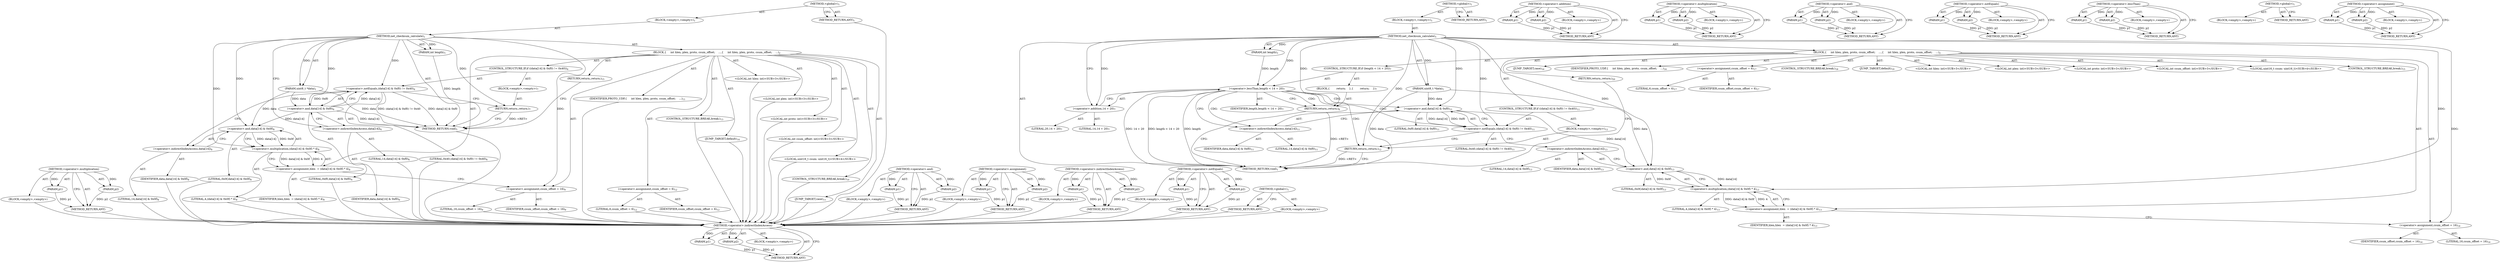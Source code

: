 digraph "&lt;operator&gt;.assignment" {
vulnerable_89 [label=<(METHOD,&lt;operator&gt;.multiplication)>];
vulnerable_90 [label=<(PARAM,p1)>];
vulnerable_91 [label=<(PARAM,p2)>];
vulnerable_92 [label=<(BLOCK,&lt;empty&gt;,&lt;empty&gt;)>];
vulnerable_93 [label=<(METHOD_RETURN,ANY)>];
vulnerable_6 [label=<(METHOD,&lt;global&gt;)<SUB>1</SUB>>];
vulnerable_7 [label=<(BLOCK,&lt;empty&gt;,&lt;empty&gt;)<SUB>1</SUB>>];
vulnerable_8 [label=<(METHOD,net_checksum_calculate)<SUB>1</SUB>>];
vulnerable_9 [label=<(PARAM,uint8_t *data)<SUB>1</SUB>>];
vulnerable_10 [label=<(PARAM,int length)<SUB>1</SUB>>];
vulnerable_11 [label=<(BLOCK,{
     int hlen, plen, proto, csum_offset;
    ...,{
     int hlen, plen, proto, csum_offset;
    ...)<SUB>2</SUB>>];
vulnerable_12 [label="<(LOCAL,int hlen: int)<SUB>3</SUB>>"];
vulnerable_13 [label="<(LOCAL,int plen: int)<SUB>3</SUB>>"];
vulnerable_14 [label="<(LOCAL,int proto: int)<SUB>3</SUB>>"];
vulnerable_15 [label="<(LOCAL,int csum_offset: int)<SUB>3</SUB>>"];
vulnerable_16 [label="<(LOCAL,uint16_t csum: uint16_t)<SUB>4</SUB>>"];
vulnerable_17 [label=<(CONTROL_STRUCTURE,IF,if ((data[14] &amp; 0xf0) != 0x40))<SUB>6</SUB>>];
vulnerable_18 [label=<(&lt;operator&gt;.notEquals,(data[14] &amp; 0xf0) != 0x40)<SUB>6</SUB>>];
vulnerable_19 [label=<(&lt;operator&gt;.and,data[14] &amp; 0xf0)<SUB>6</SUB>>];
vulnerable_20 [label=<(&lt;operator&gt;.indirectIndexAccess,data[14])<SUB>6</SUB>>];
vulnerable_21 [label=<(IDENTIFIER,data,data[14] &amp; 0xf0)<SUB>6</SUB>>];
vulnerable_22 [label=<(LITERAL,14,data[14] &amp; 0xf0)<SUB>6</SUB>>];
vulnerable_23 [label=<(LITERAL,0xf0,data[14] &amp; 0xf0)<SUB>6</SUB>>];
vulnerable_24 [label=<(LITERAL,0x40,(data[14] &amp; 0xf0) != 0x40)<SUB>6</SUB>>];
vulnerable_25 [label=<(BLOCK,&lt;empty&gt;,&lt;empty&gt;)<SUB>7</SUB>>];
vulnerable_26 [label=<(RETURN,return;,return;)<SUB>7</SUB>>];
vulnerable_27 [label=<(&lt;operator&gt;.assignment,hlen  = (data[14] &amp; 0x0f) * 4)<SUB>8</SUB>>];
vulnerable_28 [label=<(IDENTIFIER,hlen,hlen  = (data[14] &amp; 0x0f) * 4)<SUB>8</SUB>>];
vulnerable_29 [label=<(&lt;operator&gt;.multiplication,(data[14] &amp; 0x0f) * 4)<SUB>8</SUB>>];
vulnerable_30 [label=<(&lt;operator&gt;.and,data[14] &amp; 0x0f)<SUB>8</SUB>>];
vulnerable_31 [label=<(&lt;operator&gt;.indirectIndexAccess,data[14])<SUB>8</SUB>>];
vulnerable_32 [label=<(IDENTIFIER,data,data[14] &amp; 0x0f)<SUB>8</SUB>>];
vulnerable_33 [label=<(LITERAL,14,data[14] &amp; 0x0f)<SUB>8</SUB>>];
vulnerable_34 [label=<(LITERAL,0x0f,data[14] &amp; 0x0f)<SUB>8</SUB>>];
vulnerable_35 [label=<(LITERAL,4,(data[14] &amp; 0x0f) * 4)<SUB>8</SUB>>];
vulnerable_36 [label=<(&lt;operator&gt;.assignment,csum_offset = 16)<SUB>9</SUB>>];
vulnerable_37 [label=<(IDENTIFIER,csum_offset,csum_offset = 16)<SUB>9</SUB>>];
vulnerable_38 [label=<(LITERAL,16,csum_offset = 16)<SUB>9</SUB>>];
vulnerable_39 [label=<(CONTROL_STRUCTURE,BREAK,break;)<SUB>10</SUB>>];
vulnerable_40 [label=<(JUMP_TARGET,case)<SUB>11</SUB>>];
vulnerable_41 [label=<(IDENTIFIER,PROTO_UDP,{
     int hlen, plen, proto, csum_offset;
    ...)<SUB>11</SUB>>];
vulnerable_42 [label=<(&lt;operator&gt;.assignment,csum_offset = 6)<SUB>12</SUB>>];
vulnerable_43 [label=<(IDENTIFIER,csum_offset,csum_offset = 6)<SUB>12</SUB>>];
vulnerable_44 [label=<(LITERAL,6,csum_offset = 6)<SUB>12</SUB>>];
vulnerable_45 [label=<(CONTROL_STRUCTURE,BREAK,break;)<SUB>13</SUB>>];
vulnerable_46 [label=<(JUMP_TARGET,default)<SUB>14</SUB>>];
vulnerable_47 [label=<(RETURN,return;,return;)<SUB>15</SUB>>];
vulnerable_48 [label=<(METHOD_RETURN,void)<SUB>1</SUB>>];
vulnerable_50 [label=<(METHOD_RETURN,ANY)<SUB>1</SUB>>];
vulnerable_74 [label=<(METHOD,&lt;operator&gt;.and)>];
vulnerable_75 [label=<(PARAM,p1)>];
vulnerable_76 [label=<(PARAM,p2)>];
vulnerable_77 [label=<(BLOCK,&lt;empty&gt;,&lt;empty&gt;)>];
vulnerable_78 [label=<(METHOD_RETURN,ANY)>];
vulnerable_84 [label=<(METHOD,&lt;operator&gt;.assignment)>];
vulnerable_85 [label=<(PARAM,p1)>];
vulnerable_86 [label=<(PARAM,p2)>];
vulnerable_87 [label=<(BLOCK,&lt;empty&gt;,&lt;empty&gt;)>];
vulnerable_88 [label=<(METHOD_RETURN,ANY)>];
vulnerable_79 [label=<(METHOD,&lt;operator&gt;.indirectIndexAccess)>];
vulnerable_80 [label=<(PARAM,p1)>];
vulnerable_81 [label=<(PARAM,p2)>];
vulnerable_82 [label=<(BLOCK,&lt;empty&gt;,&lt;empty&gt;)>];
vulnerable_83 [label=<(METHOD_RETURN,ANY)>];
vulnerable_69 [label=<(METHOD,&lt;operator&gt;.notEquals)>];
vulnerable_70 [label=<(PARAM,p1)>];
vulnerable_71 [label=<(PARAM,p2)>];
vulnerable_72 [label=<(BLOCK,&lt;empty&gt;,&lt;empty&gt;)>];
vulnerable_73 [label=<(METHOD_RETURN,ANY)>];
vulnerable_63 [label=<(METHOD,&lt;global&gt;)<SUB>1</SUB>>];
vulnerable_64 [label=<(BLOCK,&lt;empty&gt;,&lt;empty&gt;)>];
vulnerable_65 [label=<(METHOD_RETURN,ANY)>];
fixed_97 [label=<(METHOD,&lt;operator&gt;.indirectIndexAccess)>];
fixed_98 [label=<(PARAM,p1)>];
fixed_99 [label=<(PARAM,p2)>];
fixed_100 [label=<(BLOCK,&lt;empty&gt;,&lt;empty&gt;)>];
fixed_101 [label=<(METHOD_RETURN,ANY)>];
fixed_6 [label=<(METHOD,&lt;global&gt;)<SUB>1</SUB>>];
fixed_7 [label=<(BLOCK,&lt;empty&gt;,&lt;empty&gt;)<SUB>1</SUB>>];
fixed_8 [label=<(METHOD,net_checksum_calculate)<SUB>1</SUB>>];
fixed_9 [label=<(PARAM,uint8_t *data)<SUB>1</SUB>>];
fixed_10 [label=<(PARAM,int length)<SUB>1</SUB>>];
fixed_11 [label=<(BLOCK,{
     int hlen, plen, proto, csum_offset;
    ...,{
     int hlen, plen, proto, csum_offset;
    ...)<SUB>2</SUB>>];
fixed_12 [label="<(LOCAL,int hlen: int)<SUB>3</SUB>>"];
fixed_13 [label="<(LOCAL,int plen: int)<SUB>3</SUB>>"];
fixed_14 [label="<(LOCAL,int proto: int)<SUB>3</SUB>>"];
fixed_15 [label="<(LOCAL,int csum_offset: int)<SUB>3</SUB>>"];
fixed_16 [label="<(LOCAL,uint16_t csum: uint16_t)<SUB>4</SUB>>"];
fixed_17 [label=<(CONTROL_STRUCTURE,IF,if (length &lt; 14 + 20))<SUB>7</SUB>>];
fixed_18 [label=<(&lt;operator&gt;.lessThan,length &lt; 14 + 20)<SUB>7</SUB>>];
fixed_19 [label=<(IDENTIFIER,length,length &lt; 14 + 20)<SUB>7</SUB>>];
fixed_20 [label=<(&lt;operator&gt;.addition,14 + 20)<SUB>7</SUB>>];
fixed_21 [label=<(LITERAL,14,14 + 20)<SUB>7</SUB>>];
fixed_22 [label=<(LITERAL,20,14 + 20)<SUB>7</SUB>>];
fixed_23 [label=<(BLOCK,{
        return;
    },{
        return;
    })<SUB>7</SUB>>];
fixed_24 [label=<(RETURN,return;,return;)<SUB>8</SUB>>];
fixed_25 [label=<(CONTROL_STRUCTURE,IF,if ((data[14] &amp; 0xf0) != 0x40))<SUB>11</SUB>>];
fixed_26 [label=<(&lt;operator&gt;.notEquals,(data[14] &amp; 0xf0) != 0x40)<SUB>11</SUB>>];
fixed_27 [label=<(&lt;operator&gt;.and,data[14] &amp; 0xf0)<SUB>11</SUB>>];
fixed_28 [label=<(&lt;operator&gt;.indirectIndexAccess,data[14])<SUB>11</SUB>>];
fixed_29 [label=<(IDENTIFIER,data,data[14] &amp; 0xf0)<SUB>11</SUB>>];
fixed_30 [label=<(LITERAL,14,data[14] &amp; 0xf0)<SUB>11</SUB>>];
fixed_31 [label=<(LITERAL,0xf0,data[14] &amp; 0xf0)<SUB>11</SUB>>];
fixed_32 [label=<(LITERAL,0x40,(data[14] &amp; 0xf0) != 0x40)<SUB>11</SUB>>];
fixed_33 [label=<(BLOCK,&lt;empty&gt;,&lt;empty&gt;)<SUB>12</SUB>>];
fixed_34 [label=<(RETURN,return;,return;)<SUB>12</SUB>>];
fixed_35 [label=<(&lt;operator&gt;.assignment,hlen  = (data[14] &amp; 0x0f) * 4)<SUB>13</SUB>>];
fixed_36 [label=<(IDENTIFIER,hlen,hlen  = (data[14] &amp; 0x0f) * 4)<SUB>13</SUB>>];
fixed_37 [label=<(&lt;operator&gt;.multiplication,(data[14] &amp; 0x0f) * 4)<SUB>13</SUB>>];
fixed_38 [label=<(&lt;operator&gt;.and,data[14] &amp; 0x0f)<SUB>13</SUB>>];
fixed_39 [label=<(&lt;operator&gt;.indirectIndexAccess,data[14])<SUB>13</SUB>>];
fixed_40 [label=<(IDENTIFIER,data,data[14] &amp; 0x0f)<SUB>13</SUB>>];
fixed_41 [label=<(LITERAL,14,data[14] &amp; 0x0f)<SUB>13</SUB>>];
fixed_42 [label=<(LITERAL,0x0f,data[14] &amp; 0x0f)<SUB>13</SUB>>];
fixed_43 [label=<(LITERAL,4,(data[14] &amp; 0x0f) * 4)<SUB>13</SUB>>];
fixed_44 [label=<(&lt;operator&gt;.assignment,csum_offset = 16)<SUB>14</SUB>>];
fixed_45 [label=<(IDENTIFIER,csum_offset,csum_offset = 16)<SUB>14</SUB>>];
fixed_46 [label=<(LITERAL,16,csum_offset = 16)<SUB>14</SUB>>];
fixed_47 [label=<(CONTROL_STRUCTURE,BREAK,break;)<SUB>15</SUB>>];
fixed_48 [label=<(JUMP_TARGET,case)<SUB>16</SUB>>];
fixed_49 [label=<(IDENTIFIER,PROTO_UDP,{
     int hlen, plen, proto, csum_offset;
    ...)<SUB>16</SUB>>];
fixed_50 [label=<(&lt;operator&gt;.assignment,csum_offset = 6)<SUB>17</SUB>>];
fixed_51 [label=<(IDENTIFIER,csum_offset,csum_offset = 6)<SUB>17</SUB>>];
fixed_52 [label=<(LITERAL,6,csum_offset = 6)<SUB>17</SUB>>];
fixed_53 [label=<(CONTROL_STRUCTURE,BREAK,break;)<SUB>18</SUB>>];
fixed_54 [label=<(JUMP_TARGET,default)<SUB>19</SUB>>];
fixed_55 [label=<(RETURN,return;,return;)<SUB>20</SUB>>];
fixed_56 [label=<(METHOD_RETURN,void)<SUB>1</SUB>>];
fixed_58 [label=<(METHOD_RETURN,ANY)<SUB>1</SUB>>];
fixed_82 [label=<(METHOD,&lt;operator&gt;.addition)>];
fixed_83 [label=<(PARAM,p1)>];
fixed_84 [label=<(PARAM,p2)>];
fixed_85 [label=<(BLOCK,&lt;empty&gt;,&lt;empty&gt;)>];
fixed_86 [label=<(METHOD_RETURN,ANY)>];
fixed_107 [label=<(METHOD,&lt;operator&gt;.multiplication)>];
fixed_108 [label=<(PARAM,p1)>];
fixed_109 [label=<(PARAM,p2)>];
fixed_110 [label=<(BLOCK,&lt;empty&gt;,&lt;empty&gt;)>];
fixed_111 [label=<(METHOD_RETURN,ANY)>];
fixed_92 [label=<(METHOD,&lt;operator&gt;.and)>];
fixed_93 [label=<(PARAM,p1)>];
fixed_94 [label=<(PARAM,p2)>];
fixed_95 [label=<(BLOCK,&lt;empty&gt;,&lt;empty&gt;)>];
fixed_96 [label=<(METHOD_RETURN,ANY)>];
fixed_87 [label=<(METHOD,&lt;operator&gt;.notEquals)>];
fixed_88 [label=<(PARAM,p1)>];
fixed_89 [label=<(PARAM,p2)>];
fixed_90 [label=<(BLOCK,&lt;empty&gt;,&lt;empty&gt;)>];
fixed_91 [label=<(METHOD_RETURN,ANY)>];
fixed_77 [label=<(METHOD,&lt;operator&gt;.lessThan)>];
fixed_78 [label=<(PARAM,p1)>];
fixed_79 [label=<(PARAM,p2)>];
fixed_80 [label=<(BLOCK,&lt;empty&gt;,&lt;empty&gt;)>];
fixed_81 [label=<(METHOD_RETURN,ANY)>];
fixed_71 [label=<(METHOD,&lt;global&gt;)<SUB>1</SUB>>];
fixed_72 [label=<(BLOCK,&lt;empty&gt;,&lt;empty&gt;)>];
fixed_73 [label=<(METHOD_RETURN,ANY)>];
fixed_102 [label=<(METHOD,&lt;operator&gt;.assignment)>];
fixed_103 [label=<(PARAM,p1)>];
fixed_104 [label=<(PARAM,p2)>];
fixed_105 [label=<(BLOCK,&lt;empty&gt;,&lt;empty&gt;)>];
fixed_106 [label=<(METHOD_RETURN,ANY)>];
vulnerable_89 -> vulnerable_90  [key=0, label="AST: "];
vulnerable_89 -> vulnerable_90  [key=1, label="DDG: "];
vulnerable_89 -> vulnerable_92  [key=0, label="AST: "];
vulnerable_89 -> vulnerable_91  [key=0, label="AST: "];
vulnerable_89 -> vulnerable_91  [key=1, label="DDG: "];
vulnerable_89 -> vulnerable_93  [key=0, label="AST: "];
vulnerable_89 -> vulnerable_93  [key=1, label="CFG: "];
vulnerable_90 -> vulnerable_93  [key=0, label="DDG: p1"];
vulnerable_91 -> vulnerable_93  [key=0, label="DDG: p2"];
vulnerable_92 -> fixed_97  [key=0];
vulnerable_93 -> fixed_97  [key=0];
vulnerable_6 -> vulnerable_7  [key=0, label="AST: "];
vulnerable_6 -> vulnerable_50  [key=0, label="AST: "];
vulnerable_6 -> vulnerable_50  [key=1, label="CFG: "];
vulnerable_7 -> vulnerable_8  [key=0, label="AST: "];
vulnerable_8 -> vulnerable_9  [key=0, label="AST: "];
vulnerable_8 -> vulnerable_9  [key=1, label="DDG: "];
vulnerable_8 -> vulnerable_10  [key=0, label="AST: "];
vulnerable_8 -> vulnerable_10  [key=1, label="DDG: "];
vulnerable_8 -> vulnerable_11  [key=0, label="AST: "];
vulnerable_8 -> vulnerable_48  [key=0, label="AST: "];
vulnerable_8 -> vulnerable_20  [key=0, label="CFG: "];
vulnerable_8 -> vulnerable_36  [key=0, label="DDG: "];
vulnerable_8 -> vulnerable_18  [key=0, label="DDG: "];
vulnerable_8 -> vulnerable_26  [key=0, label="DDG: "];
vulnerable_8 -> vulnerable_29  [key=0, label="DDG: "];
vulnerable_8 -> vulnerable_19  [key=0, label="DDG: "];
vulnerable_8 -> vulnerable_30  [key=0, label="DDG: "];
vulnerable_9 -> vulnerable_48  [key=0, label="DDG: data"];
vulnerable_9 -> vulnerable_19  [key=0, label="DDG: data"];
vulnerable_9 -> vulnerable_30  [key=0, label="DDG: data"];
vulnerable_10 -> vulnerable_48  [key=0, label="DDG: length"];
vulnerable_11 -> vulnerable_12  [key=0, label="AST: "];
vulnerable_11 -> vulnerable_13  [key=0, label="AST: "];
vulnerable_11 -> vulnerable_14  [key=0, label="AST: "];
vulnerable_11 -> vulnerable_15  [key=0, label="AST: "];
vulnerable_11 -> vulnerable_16  [key=0, label="AST: "];
vulnerable_11 -> vulnerable_17  [key=0, label="AST: "];
vulnerable_11 -> vulnerable_27  [key=0, label="AST: "];
vulnerable_11 -> vulnerable_36  [key=0, label="AST: "];
vulnerable_11 -> vulnerable_39  [key=0, label="AST: "];
vulnerable_11 -> vulnerable_40  [key=0, label="AST: "];
vulnerable_11 -> vulnerable_41  [key=0, label="AST: "];
vulnerable_11 -> vulnerable_42  [key=0, label="AST: "];
vulnerable_11 -> vulnerable_45  [key=0, label="AST: "];
vulnerable_11 -> vulnerable_46  [key=0, label="AST: "];
vulnerable_11 -> vulnerable_47  [key=0, label="AST: "];
vulnerable_12 -> fixed_97  [key=0];
vulnerable_13 -> fixed_97  [key=0];
vulnerable_14 -> fixed_97  [key=0];
vulnerable_15 -> fixed_97  [key=0];
vulnerable_16 -> fixed_97  [key=0];
vulnerable_17 -> vulnerable_18  [key=0, label="AST: "];
vulnerable_17 -> vulnerable_25  [key=0, label="AST: "];
vulnerable_18 -> vulnerable_19  [key=0, label="AST: "];
vulnerable_18 -> vulnerable_24  [key=0, label="AST: "];
vulnerable_18 -> vulnerable_26  [key=0, label="CFG: "];
vulnerable_18 -> vulnerable_31  [key=0, label="CFG: "];
vulnerable_18 -> vulnerable_48  [key=0, label="DDG: data[14] &amp; 0xf0"];
vulnerable_18 -> vulnerable_48  [key=1, label="DDG: (data[14] &amp; 0xf0) != 0x40"];
vulnerable_19 -> vulnerable_20  [key=0, label="AST: "];
vulnerable_19 -> vulnerable_23  [key=0, label="AST: "];
vulnerable_19 -> vulnerable_18  [key=0, label="CFG: "];
vulnerable_19 -> vulnerable_18  [key=1, label="DDG: data[14]"];
vulnerable_19 -> vulnerable_18  [key=2, label="DDG: 0xf0"];
vulnerable_19 -> vulnerable_48  [key=0, label="DDG: data[14]"];
vulnerable_19 -> vulnerable_30  [key=0, label="DDG: data[14]"];
vulnerable_20 -> vulnerable_21  [key=0, label="AST: "];
vulnerable_20 -> vulnerable_22  [key=0, label="AST: "];
vulnerable_20 -> vulnerable_19  [key=0, label="CFG: "];
vulnerable_21 -> fixed_97  [key=0];
vulnerable_22 -> fixed_97  [key=0];
vulnerable_23 -> fixed_97  [key=0];
vulnerable_24 -> fixed_97  [key=0];
vulnerable_25 -> vulnerable_26  [key=0, label="AST: "];
vulnerable_26 -> vulnerable_48  [key=0, label="CFG: "];
vulnerable_26 -> vulnerable_48  [key=1, label="DDG: &lt;RET&gt;"];
vulnerable_27 -> vulnerable_28  [key=0, label="AST: "];
vulnerable_27 -> vulnerable_29  [key=0, label="AST: "];
vulnerable_27 -> vulnerable_36  [key=0, label="CFG: "];
vulnerable_28 -> fixed_97  [key=0];
vulnerable_29 -> vulnerable_30  [key=0, label="AST: "];
vulnerable_29 -> vulnerable_35  [key=0, label="AST: "];
vulnerable_29 -> vulnerable_27  [key=0, label="CFG: "];
vulnerable_29 -> vulnerable_27  [key=1, label="DDG: data[14] &amp; 0x0f"];
vulnerable_29 -> vulnerable_27  [key=2, label="DDG: 4"];
vulnerable_30 -> vulnerable_31  [key=0, label="AST: "];
vulnerable_30 -> vulnerable_34  [key=0, label="AST: "];
vulnerable_30 -> vulnerable_29  [key=0, label="CFG: "];
vulnerable_30 -> vulnerable_29  [key=1, label="DDG: data[14]"];
vulnerable_30 -> vulnerable_29  [key=2, label="DDG: 0x0f"];
vulnerable_31 -> vulnerable_32  [key=0, label="AST: "];
vulnerable_31 -> vulnerable_33  [key=0, label="AST: "];
vulnerable_31 -> vulnerable_30  [key=0, label="CFG: "];
vulnerable_32 -> fixed_97  [key=0];
vulnerable_33 -> fixed_97  [key=0];
vulnerable_34 -> fixed_97  [key=0];
vulnerable_35 -> fixed_97  [key=0];
vulnerable_36 -> vulnerable_37  [key=0, label="AST: "];
vulnerable_36 -> vulnerable_38  [key=0, label="AST: "];
vulnerable_37 -> fixed_97  [key=0];
vulnerable_38 -> fixed_97  [key=0];
vulnerable_39 -> fixed_97  [key=0];
vulnerable_40 -> fixed_97  [key=0];
vulnerable_41 -> fixed_97  [key=0];
vulnerable_42 -> vulnerable_43  [key=0, label="AST: "];
vulnerable_42 -> vulnerable_44  [key=0, label="AST: "];
vulnerable_43 -> fixed_97  [key=0];
vulnerable_44 -> fixed_97  [key=0];
vulnerable_45 -> fixed_97  [key=0];
vulnerable_46 -> fixed_97  [key=0];
vulnerable_47 -> vulnerable_48  [key=0, label="CFG: "];
vulnerable_48 -> fixed_97  [key=0];
vulnerable_50 -> fixed_97  [key=0];
vulnerable_74 -> vulnerable_75  [key=0, label="AST: "];
vulnerable_74 -> vulnerable_75  [key=1, label="DDG: "];
vulnerable_74 -> vulnerable_77  [key=0, label="AST: "];
vulnerable_74 -> vulnerable_76  [key=0, label="AST: "];
vulnerable_74 -> vulnerable_76  [key=1, label="DDG: "];
vulnerable_74 -> vulnerable_78  [key=0, label="AST: "];
vulnerable_74 -> vulnerable_78  [key=1, label="CFG: "];
vulnerable_75 -> vulnerable_78  [key=0, label="DDG: p1"];
vulnerable_76 -> vulnerable_78  [key=0, label="DDG: p2"];
vulnerable_77 -> fixed_97  [key=0];
vulnerable_78 -> fixed_97  [key=0];
vulnerable_84 -> vulnerable_85  [key=0, label="AST: "];
vulnerable_84 -> vulnerable_85  [key=1, label="DDG: "];
vulnerable_84 -> vulnerable_87  [key=0, label="AST: "];
vulnerable_84 -> vulnerable_86  [key=0, label="AST: "];
vulnerable_84 -> vulnerable_86  [key=1, label="DDG: "];
vulnerable_84 -> vulnerable_88  [key=0, label="AST: "];
vulnerable_84 -> vulnerable_88  [key=1, label="CFG: "];
vulnerable_85 -> vulnerable_88  [key=0, label="DDG: p1"];
vulnerable_86 -> vulnerable_88  [key=0, label="DDG: p2"];
vulnerable_87 -> fixed_97  [key=0];
vulnerable_88 -> fixed_97  [key=0];
vulnerable_79 -> vulnerable_80  [key=0, label="AST: "];
vulnerable_79 -> vulnerable_80  [key=1, label="DDG: "];
vulnerable_79 -> vulnerable_82  [key=0, label="AST: "];
vulnerable_79 -> vulnerable_81  [key=0, label="AST: "];
vulnerable_79 -> vulnerable_81  [key=1, label="DDG: "];
vulnerable_79 -> vulnerable_83  [key=0, label="AST: "];
vulnerable_79 -> vulnerable_83  [key=1, label="CFG: "];
vulnerable_80 -> vulnerable_83  [key=0, label="DDG: p1"];
vulnerable_81 -> vulnerable_83  [key=0, label="DDG: p2"];
vulnerable_82 -> fixed_97  [key=0];
vulnerable_83 -> fixed_97  [key=0];
vulnerable_69 -> vulnerable_70  [key=0, label="AST: "];
vulnerable_69 -> vulnerable_70  [key=1, label="DDG: "];
vulnerable_69 -> vulnerable_72  [key=0, label="AST: "];
vulnerable_69 -> vulnerable_71  [key=0, label="AST: "];
vulnerable_69 -> vulnerable_71  [key=1, label="DDG: "];
vulnerable_69 -> vulnerable_73  [key=0, label="AST: "];
vulnerable_69 -> vulnerable_73  [key=1, label="CFG: "];
vulnerable_70 -> vulnerable_73  [key=0, label="DDG: p1"];
vulnerable_71 -> vulnerable_73  [key=0, label="DDG: p2"];
vulnerable_72 -> fixed_97  [key=0];
vulnerable_73 -> fixed_97  [key=0];
vulnerable_63 -> vulnerable_64  [key=0, label="AST: "];
vulnerable_63 -> vulnerable_65  [key=0, label="AST: "];
vulnerable_63 -> vulnerable_65  [key=1, label="CFG: "];
vulnerable_64 -> fixed_97  [key=0];
vulnerable_65 -> fixed_97  [key=0];
fixed_97 -> fixed_98  [key=0, label="AST: "];
fixed_97 -> fixed_98  [key=1, label="DDG: "];
fixed_97 -> fixed_100  [key=0, label="AST: "];
fixed_97 -> fixed_99  [key=0, label="AST: "];
fixed_97 -> fixed_99  [key=1, label="DDG: "];
fixed_97 -> fixed_101  [key=0, label="AST: "];
fixed_97 -> fixed_101  [key=1, label="CFG: "];
fixed_98 -> fixed_101  [key=0, label="DDG: p1"];
fixed_99 -> fixed_101  [key=0, label="DDG: p2"];
fixed_6 -> fixed_7  [key=0, label="AST: "];
fixed_6 -> fixed_58  [key=0, label="AST: "];
fixed_6 -> fixed_58  [key=1, label="CFG: "];
fixed_7 -> fixed_8  [key=0, label="AST: "];
fixed_8 -> fixed_9  [key=0, label="AST: "];
fixed_8 -> fixed_9  [key=1, label="DDG: "];
fixed_8 -> fixed_10  [key=0, label="AST: "];
fixed_8 -> fixed_10  [key=1, label="DDG: "];
fixed_8 -> fixed_11  [key=0, label="AST: "];
fixed_8 -> fixed_56  [key=0, label="AST: "];
fixed_8 -> fixed_20  [key=0, label="CFG: "];
fixed_8 -> fixed_20  [key=1, label="DDG: "];
fixed_8 -> fixed_44  [key=0, label="DDG: "];
fixed_8 -> fixed_18  [key=0, label="DDG: "];
fixed_8 -> fixed_24  [key=0, label="DDG: "];
fixed_8 -> fixed_26  [key=0, label="DDG: "];
fixed_8 -> fixed_34  [key=0, label="DDG: "];
fixed_8 -> fixed_37  [key=0, label="DDG: "];
fixed_8 -> fixed_27  [key=0, label="DDG: "];
fixed_8 -> fixed_38  [key=0, label="DDG: "];
fixed_9 -> fixed_56  [key=0, label="DDG: data"];
fixed_9 -> fixed_27  [key=0, label="DDG: data"];
fixed_9 -> fixed_38  [key=0, label="DDG: data"];
fixed_10 -> fixed_18  [key=0, label="DDG: length"];
fixed_11 -> fixed_12  [key=0, label="AST: "];
fixed_11 -> fixed_13  [key=0, label="AST: "];
fixed_11 -> fixed_14  [key=0, label="AST: "];
fixed_11 -> fixed_15  [key=0, label="AST: "];
fixed_11 -> fixed_16  [key=0, label="AST: "];
fixed_11 -> fixed_17  [key=0, label="AST: "];
fixed_11 -> fixed_25  [key=0, label="AST: "];
fixed_11 -> fixed_35  [key=0, label="AST: "];
fixed_11 -> fixed_44  [key=0, label="AST: "];
fixed_11 -> fixed_47  [key=0, label="AST: "];
fixed_11 -> fixed_48  [key=0, label="AST: "];
fixed_11 -> fixed_49  [key=0, label="AST: "];
fixed_11 -> fixed_50  [key=0, label="AST: "];
fixed_11 -> fixed_53  [key=0, label="AST: "];
fixed_11 -> fixed_54  [key=0, label="AST: "];
fixed_11 -> fixed_55  [key=0, label="AST: "];
fixed_17 -> fixed_18  [key=0, label="AST: "];
fixed_17 -> fixed_23  [key=0, label="AST: "];
fixed_18 -> fixed_19  [key=0, label="AST: "];
fixed_18 -> fixed_20  [key=0, label="AST: "];
fixed_18 -> fixed_24  [key=0, label="CFG: "];
fixed_18 -> fixed_24  [key=1, label="CDG: "];
fixed_18 -> fixed_28  [key=0, label="CFG: "];
fixed_18 -> fixed_28  [key=1, label="CDG: "];
fixed_18 -> fixed_56  [key=0, label="DDG: length"];
fixed_18 -> fixed_56  [key=1, label="DDG: 14 + 20"];
fixed_18 -> fixed_56  [key=2, label="DDG: length &lt; 14 + 20"];
fixed_18 -> fixed_34  [key=0, label="CDG: "];
fixed_18 -> fixed_26  [key=0, label="CDG: "];
fixed_18 -> fixed_27  [key=0, label="CDG: "];
fixed_20 -> fixed_21  [key=0, label="AST: "];
fixed_20 -> fixed_22  [key=0, label="AST: "];
fixed_20 -> fixed_18  [key=0, label="CFG: "];
fixed_23 -> fixed_24  [key=0, label="AST: "];
fixed_24 -> fixed_56  [key=0, label="CFG: "];
fixed_24 -> fixed_56  [key=1, label="DDG: &lt;RET&gt;"];
fixed_25 -> fixed_26  [key=0, label="AST: "];
fixed_25 -> fixed_33  [key=0, label="AST: "];
fixed_26 -> fixed_27  [key=0, label="AST: "];
fixed_26 -> fixed_32  [key=0, label="AST: "];
fixed_26 -> fixed_34  [key=0, label="CFG: "];
fixed_26 -> fixed_39  [key=0, label="CFG: "];
fixed_27 -> fixed_28  [key=0, label="AST: "];
fixed_27 -> fixed_31  [key=0, label="AST: "];
fixed_27 -> fixed_26  [key=0, label="CFG: "];
fixed_27 -> fixed_26  [key=1, label="DDG: data[14]"];
fixed_27 -> fixed_26  [key=2, label="DDG: 0xf0"];
fixed_27 -> fixed_38  [key=0, label="DDG: data[14]"];
fixed_28 -> fixed_29  [key=0, label="AST: "];
fixed_28 -> fixed_30  [key=0, label="AST: "];
fixed_28 -> fixed_27  [key=0, label="CFG: "];
fixed_33 -> fixed_34  [key=0, label="AST: "];
fixed_34 -> fixed_56  [key=0, label="CFG: "];
fixed_34 -> fixed_56  [key=1, label="DDG: &lt;RET&gt;"];
fixed_35 -> fixed_36  [key=0, label="AST: "];
fixed_35 -> fixed_37  [key=0, label="AST: "];
fixed_35 -> fixed_44  [key=0, label="CFG: "];
fixed_37 -> fixed_38  [key=0, label="AST: "];
fixed_37 -> fixed_43  [key=0, label="AST: "];
fixed_37 -> fixed_35  [key=0, label="CFG: "];
fixed_37 -> fixed_35  [key=1, label="DDG: data[14] &amp; 0x0f"];
fixed_37 -> fixed_35  [key=2, label="DDG: 4"];
fixed_38 -> fixed_39  [key=0, label="AST: "];
fixed_38 -> fixed_42  [key=0, label="AST: "];
fixed_38 -> fixed_37  [key=0, label="CFG: "];
fixed_38 -> fixed_37  [key=1, label="DDG: data[14]"];
fixed_38 -> fixed_37  [key=2, label="DDG: 0x0f"];
fixed_39 -> fixed_40  [key=0, label="AST: "];
fixed_39 -> fixed_41  [key=0, label="AST: "];
fixed_39 -> fixed_38  [key=0, label="CFG: "];
fixed_44 -> fixed_45  [key=0, label="AST: "];
fixed_44 -> fixed_46  [key=0, label="AST: "];
fixed_50 -> fixed_51  [key=0, label="AST: "];
fixed_50 -> fixed_52  [key=0, label="AST: "];
fixed_55 -> fixed_56  [key=0, label="CFG: "];
fixed_82 -> fixed_83  [key=0, label="AST: "];
fixed_82 -> fixed_83  [key=1, label="DDG: "];
fixed_82 -> fixed_85  [key=0, label="AST: "];
fixed_82 -> fixed_84  [key=0, label="AST: "];
fixed_82 -> fixed_84  [key=1, label="DDG: "];
fixed_82 -> fixed_86  [key=0, label="AST: "];
fixed_82 -> fixed_86  [key=1, label="CFG: "];
fixed_83 -> fixed_86  [key=0, label="DDG: p1"];
fixed_84 -> fixed_86  [key=0, label="DDG: p2"];
fixed_107 -> fixed_108  [key=0, label="AST: "];
fixed_107 -> fixed_108  [key=1, label="DDG: "];
fixed_107 -> fixed_110  [key=0, label="AST: "];
fixed_107 -> fixed_109  [key=0, label="AST: "];
fixed_107 -> fixed_109  [key=1, label="DDG: "];
fixed_107 -> fixed_111  [key=0, label="AST: "];
fixed_107 -> fixed_111  [key=1, label="CFG: "];
fixed_108 -> fixed_111  [key=0, label="DDG: p1"];
fixed_109 -> fixed_111  [key=0, label="DDG: p2"];
fixed_92 -> fixed_93  [key=0, label="AST: "];
fixed_92 -> fixed_93  [key=1, label="DDG: "];
fixed_92 -> fixed_95  [key=0, label="AST: "];
fixed_92 -> fixed_94  [key=0, label="AST: "];
fixed_92 -> fixed_94  [key=1, label="DDG: "];
fixed_92 -> fixed_96  [key=0, label="AST: "];
fixed_92 -> fixed_96  [key=1, label="CFG: "];
fixed_93 -> fixed_96  [key=0, label="DDG: p1"];
fixed_94 -> fixed_96  [key=0, label="DDG: p2"];
fixed_87 -> fixed_88  [key=0, label="AST: "];
fixed_87 -> fixed_88  [key=1, label="DDG: "];
fixed_87 -> fixed_90  [key=0, label="AST: "];
fixed_87 -> fixed_89  [key=0, label="AST: "];
fixed_87 -> fixed_89  [key=1, label="DDG: "];
fixed_87 -> fixed_91  [key=0, label="AST: "];
fixed_87 -> fixed_91  [key=1, label="CFG: "];
fixed_88 -> fixed_91  [key=0, label="DDG: p1"];
fixed_89 -> fixed_91  [key=0, label="DDG: p2"];
fixed_77 -> fixed_78  [key=0, label="AST: "];
fixed_77 -> fixed_78  [key=1, label="DDG: "];
fixed_77 -> fixed_80  [key=0, label="AST: "];
fixed_77 -> fixed_79  [key=0, label="AST: "];
fixed_77 -> fixed_79  [key=1, label="DDG: "];
fixed_77 -> fixed_81  [key=0, label="AST: "];
fixed_77 -> fixed_81  [key=1, label="CFG: "];
fixed_78 -> fixed_81  [key=0, label="DDG: p1"];
fixed_79 -> fixed_81  [key=0, label="DDG: p2"];
fixed_71 -> fixed_72  [key=0, label="AST: "];
fixed_71 -> fixed_73  [key=0, label="AST: "];
fixed_71 -> fixed_73  [key=1, label="CFG: "];
fixed_102 -> fixed_103  [key=0, label="AST: "];
fixed_102 -> fixed_103  [key=1, label="DDG: "];
fixed_102 -> fixed_105  [key=0, label="AST: "];
fixed_102 -> fixed_104  [key=0, label="AST: "];
fixed_102 -> fixed_104  [key=1, label="DDG: "];
fixed_102 -> fixed_106  [key=0, label="AST: "];
fixed_102 -> fixed_106  [key=1, label="CFG: "];
fixed_103 -> fixed_106  [key=0, label="DDG: p1"];
fixed_104 -> fixed_106  [key=0, label="DDG: p2"];
}

